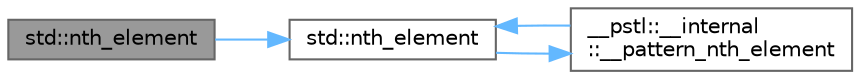 digraph "std::nth_element"
{
 // LATEX_PDF_SIZE
  bgcolor="transparent";
  edge [fontname=Helvetica,fontsize=10,labelfontname=Helvetica,labelfontsize=10];
  node [fontname=Helvetica,fontsize=10,shape=box,height=0.2,width=0.4];
  rankdir="LR";
  Node1 [id="Node000001",label="std::nth_element",height=0.2,width=0.4,color="gray40", fillcolor="grey60", style="filled", fontcolor="black",tooltip=" "];
  Node1 -> Node2 [id="edge1_Node000001_Node000002",color="steelblue1",style="solid",tooltip=" "];
  Node2 [id="Node000002",label="std::nth_element",height=0.2,width=0.4,color="grey40", fillcolor="white", style="filled",URL="$namespacestd.html#a9aedeebce40e8d85738b1e6f9ba8c919",tooltip=" "];
  Node2 -> Node3 [id="edge2_Node000002_Node000003",color="steelblue1",style="solid",tooltip=" "];
  Node3 [id="Node000003",label="__pstl::__internal\l::__pattern_nth_element",height=0.2,width=0.4,color="grey40", fillcolor="white", style="filled",URL="$namespace____pstl_1_1____internal.html#a1d4194f0c17340011a1f84e4123b368a",tooltip=" "];
  Node3 -> Node2 [id="edge3_Node000003_Node000002",color="steelblue1",style="solid",tooltip=" "];
}
